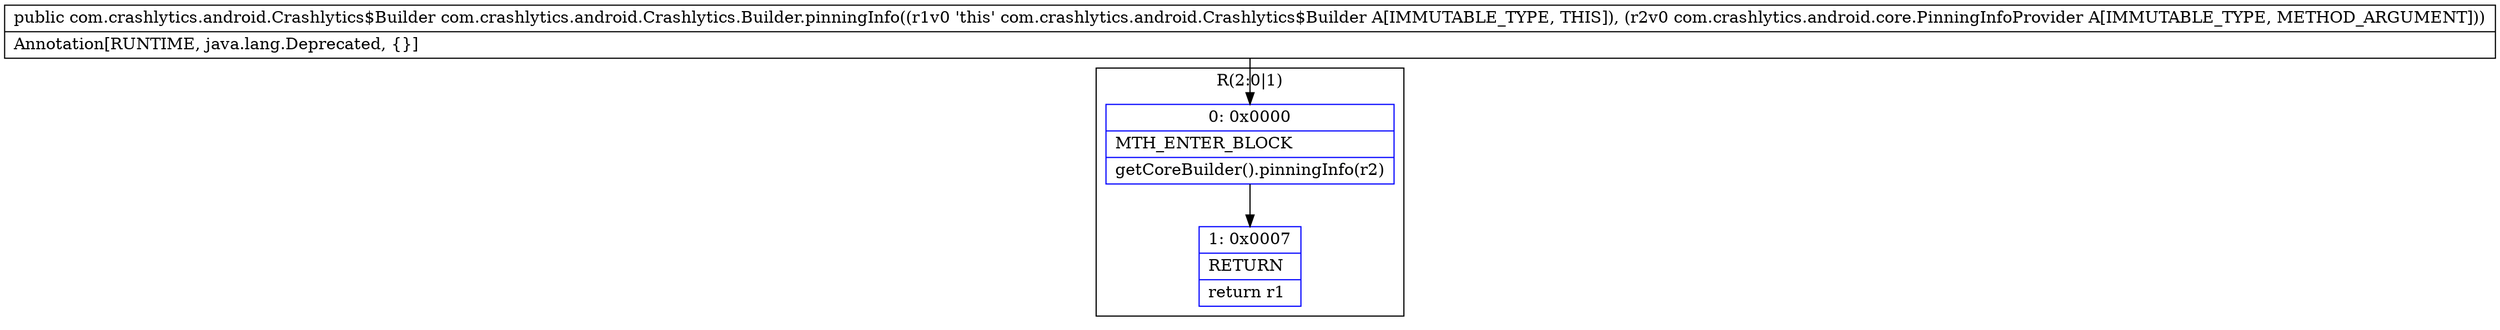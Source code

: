 digraph "CFG forcom.crashlytics.android.Crashlytics.Builder.pinningInfo(Lcom\/crashlytics\/android\/core\/PinningInfoProvider;)Lcom\/crashlytics\/android\/Crashlytics$Builder;" {
subgraph cluster_Region_397700116 {
label = "R(2:0|1)";
node [shape=record,color=blue];
Node_0 [shape=record,label="{0\:\ 0x0000|MTH_ENTER_BLOCK\l|getCoreBuilder().pinningInfo(r2)\l}"];
Node_1 [shape=record,label="{1\:\ 0x0007|RETURN\l|return r1\l}"];
}
MethodNode[shape=record,label="{public com.crashlytics.android.Crashlytics$Builder com.crashlytics.android.Crashlytics.Builder.pinningInfo((r1v0 'this' com.crashlytics.android.Crashlytics$Builder A[IMMUTABLE_TYPE, THIS]), (r2v0 com.crashlytics.android.core.PinningInfoProvider A[IMMUTABLE_TYPE, METHOD_ARGUMENT]))  | Annotation[RUNTIME, java.lang.Deprecated, \{\}]\l}"];
MethodNode -> Node_0;
Node_0 -> Node_1;
}

